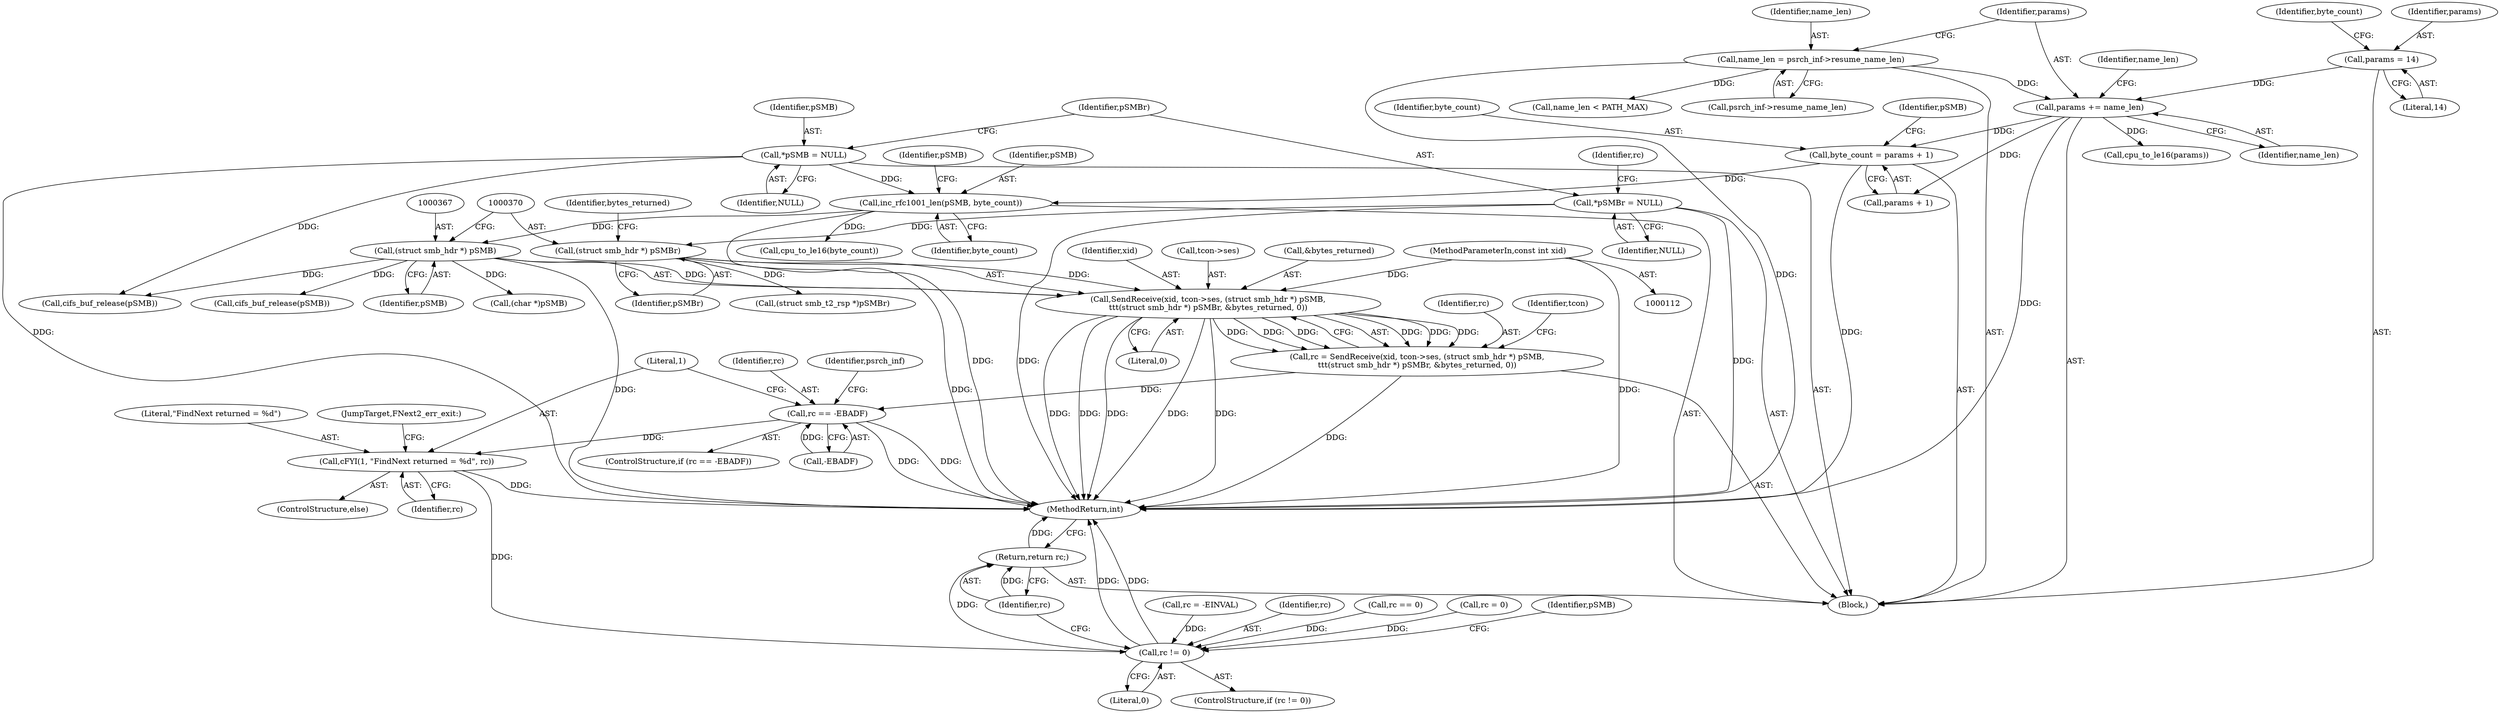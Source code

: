digraph "0_linux_9438fabb73eb48055b58b89fc51e0bc4db22fabd@API" {
"1000361" [label="(Call,SendReceive(xid, tcon->ses, (struct smb_hdr *) pSMB,\n\t\t\t(struct smb_hdr *) pSMBr, &bytes_returned, 0))"];
"1000113" [label="(MethodParameterIn,const int xid)"];
"1000366" [label="(Call,(struct smb_hdr *) pSMB)"];
"1000350" [label="(Call,inc_rfc1001_len(pSMB, byte_count))"];
"1000119" [label="(Call,*pSMB = NULL)"];
"1000332" [label="(Call,byte_count = params + 1)"];
"1000290" [label="(Call,params += name_len)"];
"1000285" [label="(Call,name_len = psrch_inf->resume_name_len)"];
"1000164" [label="(Call,params = 14)"];
"1000369" [label="(Call,(struct smb_hdr *) pSMBr)"];
"1000123" [label="(Call,*pSMBr = NULL)"];
"1000359" [label="(Call,rc = SendReceive(xid, tcon->ses, (struct smb_hdr *) pSMB,\n\t\t\t(struct smb_hdr *) pSMBr, &bytes_returned, 0))"];
"1000384" [label="(Call,rc == -EBADF)"];
"1000400" [label="(Call,cFYI(1, \"FindNext returned = %d\", rc))"];
"1000577" [label="(Call,rc != 0)"];
"1000582" [label="(Return,return rc;)"];
"1000361" [label="(Call,SendReceive(xid, tcon->ses, (struct smb_hdr *) pSMB,\n\t\t\t(struct smb_hdr *) pSMBr, &bytes_returned, 0))"];
"1000285" [label="(Call,name_len = psrch_inf->resume_name_len)"];
"1000130" [label="(Identifier,rc)"];
"1000385" [label="(Identifier,rc)"];
"1000580" [label="(Call,cifs_buf_release(pSMB))"];
"1000391" [label="(Identifier,psrch_inf)"];
"1000117" [label="(Block,)"];
"1000125" [label="(Identifier,NULL)"];
"1000401" [label="(Literal,1)"];
"1000368" [label="(Identifier,pSMB)"];
"1000394" [label="(Call,cifs_buf_release(pSMB))"];
"1000355" [label="(Identifier,pSMB)"];
"1000359" [label="(Call,rc = SendReceive(xid, tcon->ses, (struct smb_hdr *) pSMB,\n\t\t\t(struct smb_hdr *) pSMBr, &bytes_returned, 0))"];
"1000583" [label="(Identifier,rc)"];
"1000291" [label="(Identifier,params)"];
"1000332" [label="(Call,byte_count = params + 1)"];
"1000327" [label="(Call,rc = -EINVAL)"];
"1000498" [label="(Call,(char *)pSMB)"];
"1000120" [label="(Identifier,pSMB)"];
"1000333" [label="(Identifier,byte_count)"];
"1000295" [label="(Identifier,name_len)"];
"1000286" [label="(Identifier,name_len)"];
"1000166" [label="(Literal,14)"];
"1000371" [label="(Identifier,pSMBr)"];
"1000402" [label="(Literal,\"FindNext returned = %d\")"];
"1000579" [label="(Literal,0)"];
"1000369" [label="(Call,(struct smb_hdr *) pSMBr)"];
"1000578" [label="(Identifier,rc)"];
"1000119" [label="(Call,*pSMB = NULL)"];
"1000413" [label="(Call,rc == 0)"];
"1000124" [label="(Identifier,pSMBr)"];
"1000113" [label="(MethodParameterIn,const int xid)"];
"1000362" [label="(Identifier,xid)"];
"1000363" [label="(Call,tcon->ses)"];
"1000396" [label="(Call,rc = 0)"];
"1000123" [label="(Call,*pSMBr = NULL)"];
"1000582" [label="(Return,return rc;)"];
"1000168" [label="(Identifier,byte_count)"];
"1000575" [label="(JumpTarget,FNext2_err_exit:)"];
"1000383" [label="(ControlStructure,if (rc == -EBADF))"];
"1000581" [label="(Identifier,pSMB)"];
"1000366" [label="(Call,(struct smb_hdr *) pSMB)"];
"1000577" [label="(Call,rc != 0)"];
"1000294" [label="(Call,name_len < PATH_MAX)"];
"1000287" [label="(Call,psrch_inf->resume_name_len)"];
"1000165" [label="(Identifier,params)"];
"1000339" [label="(Identifier,pSMB)"];
"1000350" [label="(Call,inc_rfc1001_len(pSMB, byte_count))"];
"1000352" [label="(Identifier,byte_count)"];
"1000400" [label="(Call,cFYI(1, \"FindNext returned = %d\", rc))"];
"1000334" [label="(Call,params + 1)"];
"1000360" [label="(Identifier,rc)"];
"1000378" [label="(Identifier,tcon)"];
"1000372" [label="(Call,&bytes_returned)"];
"1000403" [label="(Identifier,rc)"];
"1000576" [label="(ControlStructure,if (rc != 0))"];
"1000341" [label="(Call,cpu_to_le16(params))"];
"1000384" [label="(Call,rc == -EBADF)"];
"1000584" [label="(MethodReturn,int)"];
"1000351" [label="(Identifier,pSMB)"];
"1000357" [label="(Call,cpu_to_le16(byte_count))"];
"1000164" [label="(Call,params = 14)"];
"1000386" [label="(Call,-EBADF)"];
"1000373" [label="(Identifier,bytes_returned)"];
"1000409" [label="(Call,(struct smb_t2_rsp *)pSMBr)"];
"1000399" [label="(ControlStructure,else)"];
"1000374" [label="(Literal,0)"];
"1000121" [label="(Identifier,NULL)"];
"1000292" [label="(Identifier,name_len)"];
"1000290" [label="(Call,params += name_len)"];
"1000361" -> "1000359"  [label="AST: "];
"1000361" -> "1000374"  [label="CFG: "];
"1000362" -> "1000361"  [label="AST: "];
"1000363" -> "1000361"  [label="AST: "];
"1000366" -> "1000361"  [label="AST: "];
"1000369" -> "1000361"  [label="AST: "];
"1000372" -> "1000361"  [label="AST: "];
"1000374" -> "1000361"  [label="AST: "];
"1000359" -> "1000361"  [label="CFG: "];
"1000361" -> "1000584"  [label="DDG: "];
"1000361" -> "1000584"  [label="DDG: "];
"1000361" -> "1000584"  [label="DDG: "];
"1000361" -> "1000584"  [label="DDG: "];
"1000361" -> "1000584"  [label="DDG: "];
"1000361" -> "1000359"  [label="DDG: "];
"1000361" -> "1000359"  [label="DDG: "];
"1000361" -> "1000359"  [label="DDG: "];
"1000361" -> "1000359"  [label="DDG: "];
"1000361" -> "1000359"  [label="DDG: "];
"1000361" -> "1000359"  [label="DDG: "];
"1000113" -> "1000361"  [label="DDG: "];
"1000366" -> "1000361"  [label="DDG: "];
"1000369" -> "1000361"  [label="DDG: "];
"1000113" -> "1000112"  [label="AST: "];
"1000113" -> "1000584"  [label="DDG: "];
"1000366" -> "1000368"  [label="CFG: "];
"1000367" -> "1000366"  [label="AST: "];
"1000368" -> "1000366"  [label="AST: "];
"1000370" -> "1000366"  [label="CFG: "];
"1000366" -> "1000584"  [label="DDG: "];
"1000350" -> "1000366"  [label="DDG: "];
"1000366" -> "1000394"  [label="DDG: "];
"1000366" -> "1000498"  [label="DDG: "];
"1000366" -> "1000580"  [label="DDG: "];
"1000350" -> "1000117"  [label="AST: "];
"1000350" -> "1000352"  [label="CFG: "];
"1000351" -> "1000350"  [label="AST: "];
"1000352" -> "1000350"  [label="AST: "];
"1000355" -> "1000350"  [label="CFG: "];
"1000350" -> "1000584"  [label="DDG: "];
"1000119" -> "1000350"  [label="DDG: "];
"1000332" -> "1000350"  [label="DDG: "];
"1000350" -> "1000357"  [label="DDG: "];
"1000119" -> "1000117"  [label="AST: "];
"1000119" -> "1000121"  [label="CFG: "];
"1000120" -> "1000119"  [label="AST: "];
"1000121" -> "1000119"  [label="AST: "];
"1000124" -> "1000119"  [label="CFG: "];
"1000119" -> "1000584"  [label="DDG: "];
"1000119" -> "1000580"  [label="DDG: "];
"1000332" -> "1000117"  [label="AST: "];
"1000332" -> "1000334"  [label="CFG: "];
"1000333" -> "1000332"  [label="AST: "];
"1000334" -> "1000332"  [label="AST: "];
"1000339" -> "1000332"  [label="CFG: "];
"1000332" -> "1000584"  [label="DDG: "];
"1000290" -> "1000332"  [label="DDG: "];
"1000290" -> "1000117"  [label="AST: "];
"1000290" -> "1000292"  [label="CFG: "];
"1000291" -> "1000290"  [label="AST: "];
"1000292" -> "1000290"  [label="AST: "];
"1000295" -> "1000290"  [label="CFG: "];
"1000290" -> "1000584"  [label="DDG: "];
"1000285" -> "1000290"  [label="DDG: "];
"1000164" -> "1000290"  [label="DDG: "];
"1000290" -> "1000334"  [label="DDG: "];
"1000290" -> "1000341"  [label="DDG: "];
"1000285" -> "1000117"  [label="AST: "];
"1000285" -> "1000287"  [label="CFG: "];
"1000286" -> "1000285"  [label="AST: "];
"1000287" -> "1000285"  [label="AST: "];
"1000291" -> "1000285"  [label="CFG: "];
"1000285" -> "1000584"  [label="DDG: "];
"1000285" -> "1000294"  [label="DDG: "];
"1000164" -> "1000117"  [label="AST: "];
"1000164" -> "1000166"  [label="CFG: "];
"1000165" -> "1000164"  [label="AST: "];
"1000166" -> "1000164"  [label="AST: "];
"1000168" -> "1000164"  [label="CFG: "];
"1000369" -> "1000371"  [label="CFG: "];
"1000370" -> "1000369"  [label="AST: "];
"1000371" -> "1000369"  [label="AST: "];
"1000373" -> "1000369"  [label="CFG: "];
"1000369" -> "1000584"  [label="DDG: "];
"1000123" -> "1000369"  [label="DDG: "];
"1000369" -> "1000409"  [label="DDG: "];
"1000123" -> "1000117"  [label="AST: "];
"1000123" -> "1000125"  [label="CFG: "];
"1000124" -> "1000123"  [label="AST: "];
"1000125" -> "1000123"  [label="AST: "];
"1000130" -> "1000123"  [label="CFG: "];
"1000123" -> "1000584"  [label="DDG: "];
"1000123" -> "1000584"  [label="DDG: "];
"1000359" -> "1000117"  [label="AST: "];
"1000360" -> "1000359"  [label="AST: "];
"1000378" -> "1000359"  [label="CFG: "];
"1000359" -> "1000584"  [label="DDG: "];
"1000359" -> "1000384"  [label="DDG: "];
"1000384" -> "1000383"  [label="AST: "];
"1000384" -> "1000386"  [label="CFG: "];
"1000385" -> "1000384"  [label="AST: "];
"1000386" -> "1000384"  [label="AST: "];
"1000391" -> "1000384"  [label="CFG: "];
"1000401" -> "1000384"  [label="CFG: "];
"1000384" -> "1000584"  [label="DDG: "];
"1000384" -> "1000584"  [label="DDG: "];
"1000386" -> "1000384"  [label="DDG: "];
"1000384" -> "1000400"  [label="DDG: "];
"1000400" -> "1000399"  [label="AST: "];
"1000400" -> "1000403"  [label="CFG: "];
"1000401" -> "1000400"  [label="AST: "];
"1000402" -> "1000400"  [label="AST: "];
"1000403" -> "1000400"  [label="AST: "];
"1000575" -> "1000400"  [label="CFG: "];
"1000400" -> "1000584"  [label="DDG: "];
"1000400" -> "1000577"  [label="DDG: "];
"1000577" -> "1000576"  [label="AST: "];
"1000577" -> "1000579"  [label="CFG: "];
"1000578" -> "1000577"  [label="AST: "];
"1000579" -> "1000577"  [label="AST: "];
"1000581" -> "1000577"  [label="CFG: "];
"1000583" -> "1000577"  [label="CFG: "];
"1000577" -> "1000584"  [label="DDG: "];
"1000577" -> "1000584"  [label="DDG: "];
"1000396" -> "1000577"  [label="DDG: "];
"1000413" -> "1000577"  [label="DDG: "];
"1000327" -> "1000577"  [label="DDG: "];
"1000577" -> "1000582"  [label="DDG: "];
"1000582" -> "1000117"  [label="AST: "];
"1000582" -> "1000583"  [label="CFG: "];
"1000583" -> "1000582"  [label="AST: "];
"1000584" -> "1000582"  [label="CFG: "];
"1000582" -> "1000584"  [label="DDG: "];
"1000583" -> "1000582"  [label="DDG: "];
}
